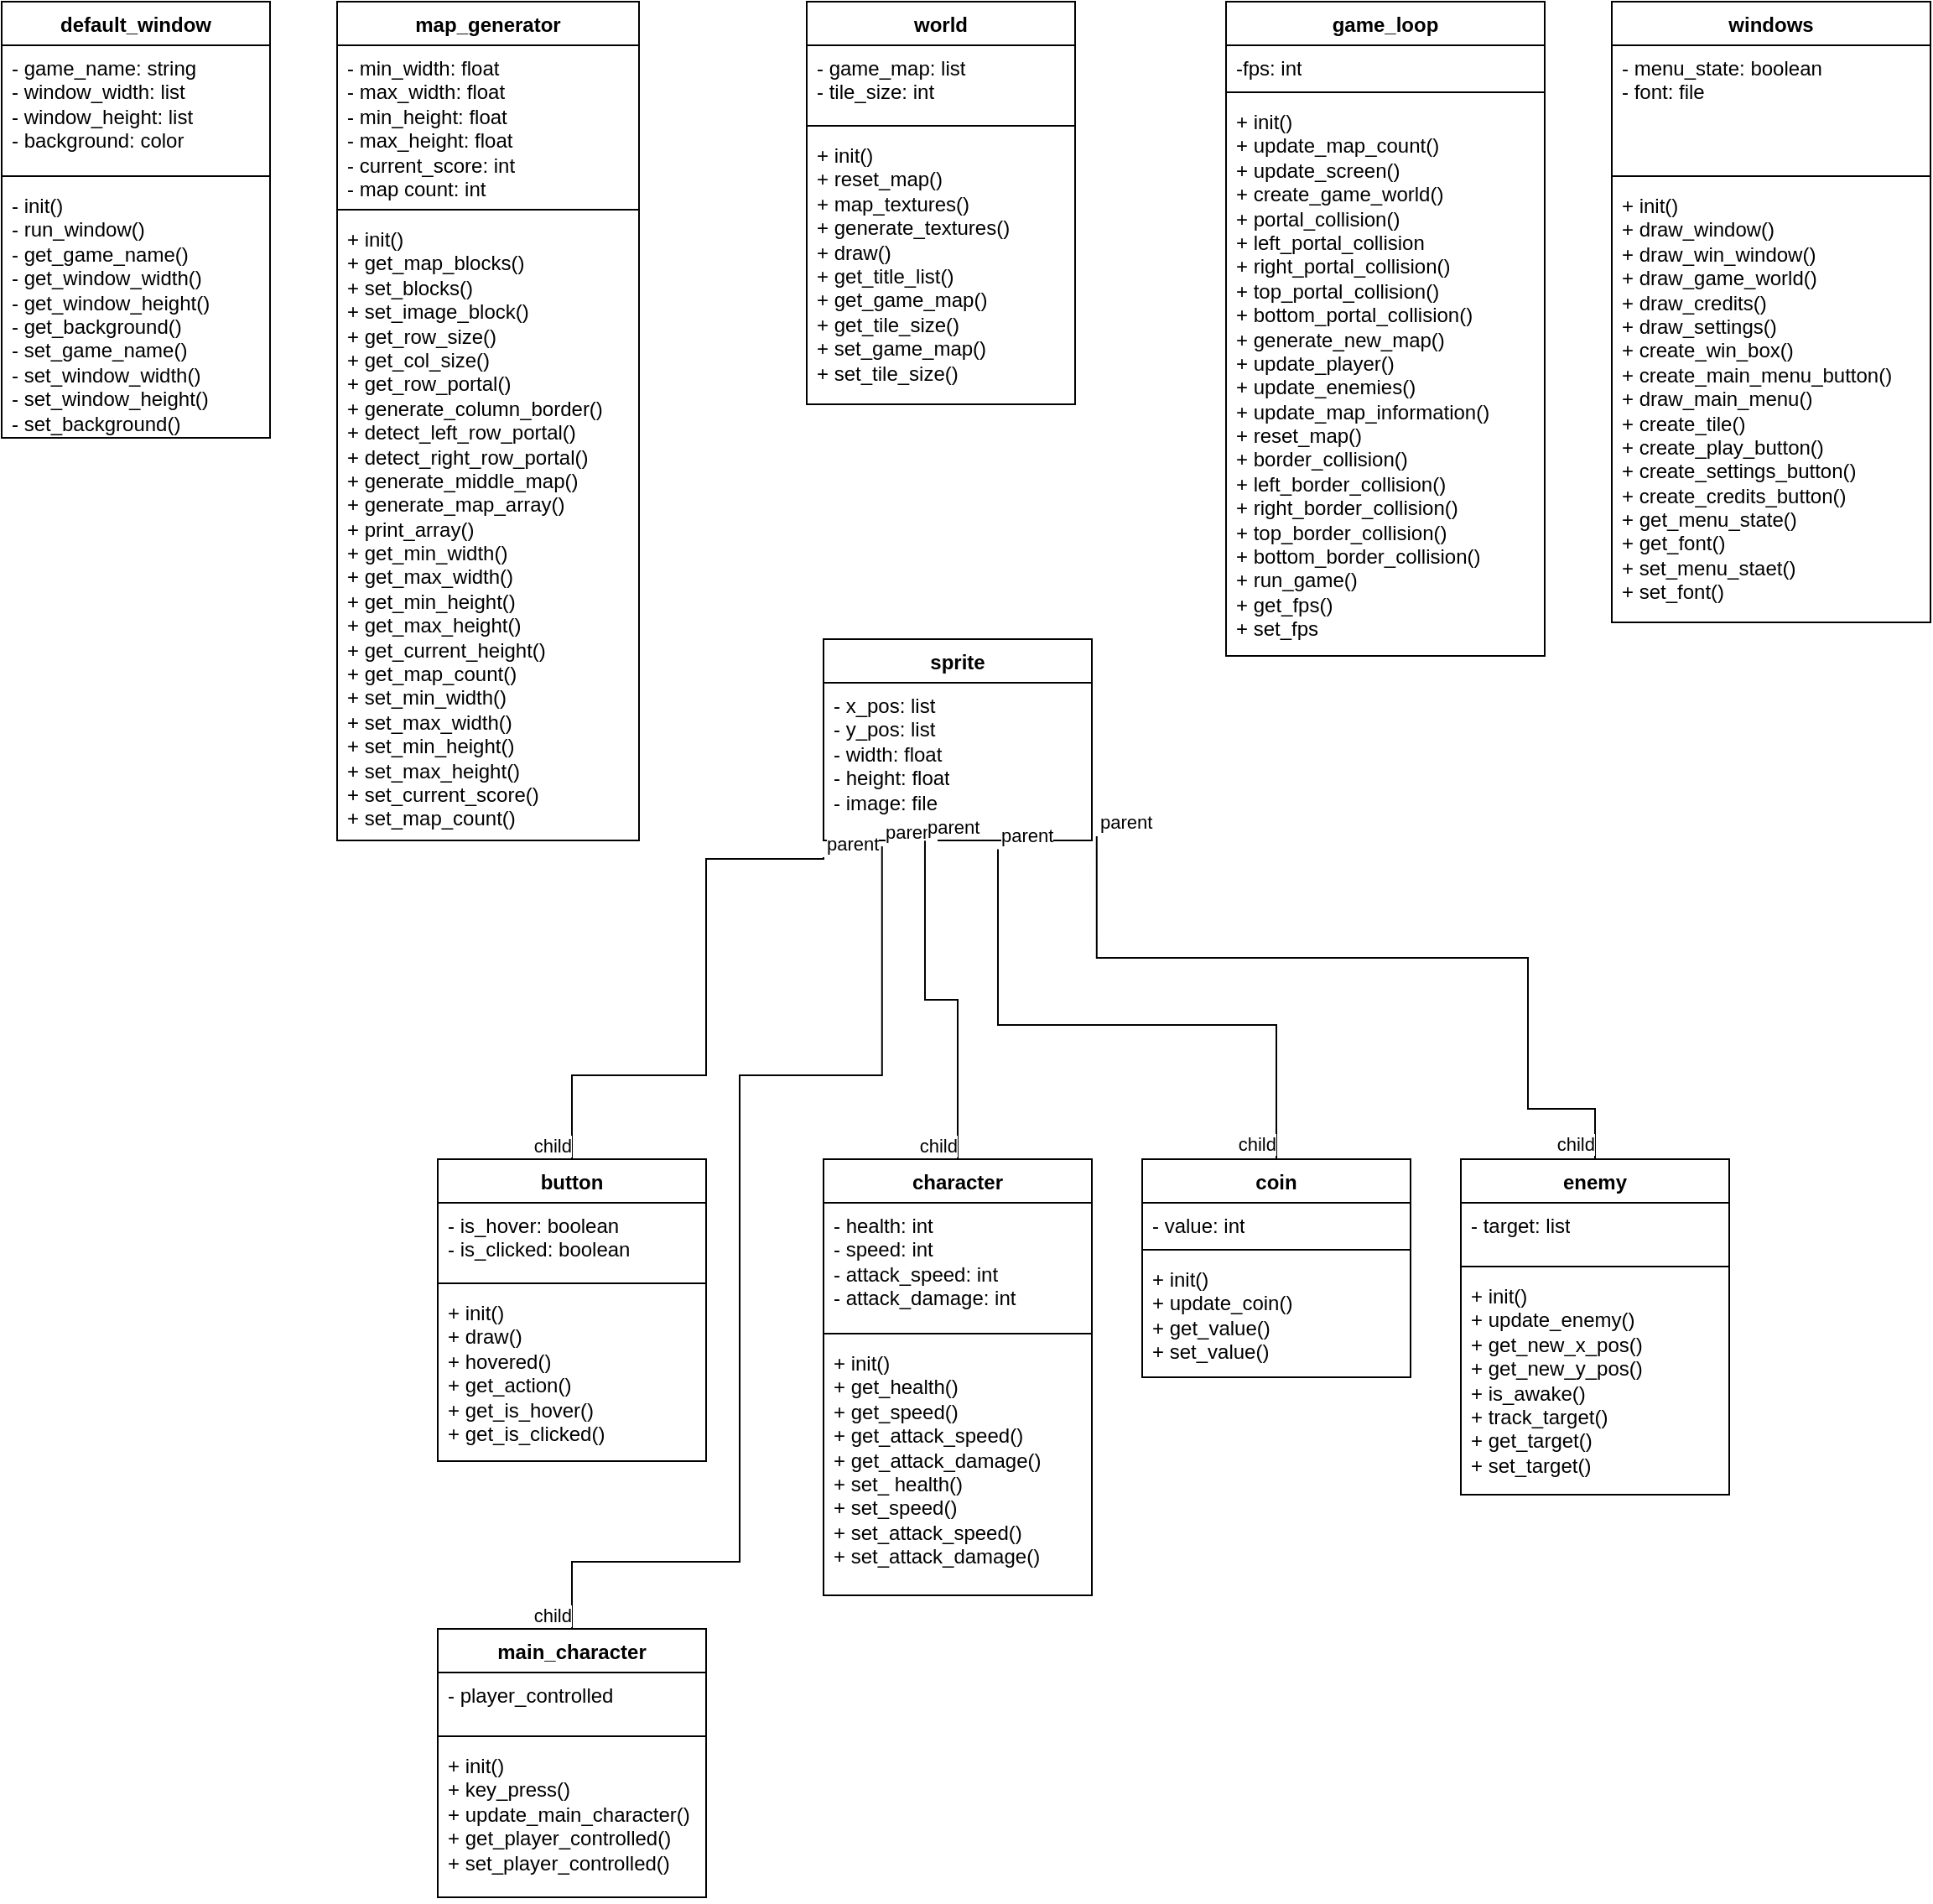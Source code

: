 <mxfile version="26.2.14">
  <diagram name="Page-1" id="sih7jR9s-x4tsVZy7PwF">
    <mxGraphModel dx="1339" dy="477" grid="1" gridSize="10" guides="1" tooltips="1" connect="1" arrows="1" fold="1" page="0" pageScale="1" pageWidth="850" pageHeight="1100" background="none" math="0" shadow="0">
      <root>
        <mxCell id="0" />
        <mxCell id="1" parent="0" />
        <mxCell id="3sxW6Q2TS6JDzRenD1Tk-10" value="sprite" style="swimlane;fontStyle=1;align=center;verticalAlign=top;childLayout=stackLayout;horizontal=1;startSize=26;horizontalStack=0;resizeParent=1;resizeParentMax=0;resizeLast=0;collapsible=1;marginBottom=0;whiteSpace=wrap;html=1;" parent="1" vertex="1">
          <mxGeometry x="290" y="460" width="160" height="120" as="geometry" />
        </mxCell>
        <mxCell id="3sxW6Q2TS6JDzRenD1Tk-11" value="- x_pos: list&lt;div&gt;- y_pos: list&lt;/div&gt;&lt;div&gt;- width: float&lt;/div&gt;&lt;div&gt;- height: float&lt;/div&gt;&lt;div&gt;- image: file&lt;/div&gt;" style="text;strokeColor=none;fillColor=none;align=left;verticalAlign=top;spacingLeft=4;spacingRight=4;overflow=hidden;rotatable=0;points=[[0,0.5],[1,0.5]];portConstraint=eastwest;whiteSpace=wrap;html=1;" parent="3sxW6Q2TS6JDzRenD1Tk-10" vertex="1">
          <mxGeometry y="26" width="160" height="94" as="geometry" />
        </mxCell>
        <mxCell id="3sxW6Q2TS6JDzRenD1Tk-69" value="default_window" style="swimlane;fontStyle=1;align=center;verticalAlign=top;childLayout=stackLayout;horizontal=1;startSize=26;horizontalStack=0;resizeParent=1;resizeParentMax=0;resizeLast=0;collapsible=1;marginBottom=0;whiteSpace=wrap;html=1;" parent="1" vertex="1">
          <mxGeometry x="-200" y="80" width="160" height="260" as="geometry" />
        </mxCell>
        <mxCell id="3sxW6Q2TS6JDzRenD1Tk-70" value="- game_name: string&lt;div&gt;- window_width: list&lt;/div&gt;&lt;div&gt;- window_height: list&lt;/div&gt;&lt;div&gt;- background: color&lt;/div&gt;" style="text;strokeColor=none;fillColor=none;align=left;verticalAlign=top;spacingLeft=4;spacingRight=4;overflow=hidden;rotatable=0;points=[[0,0.5],[1,0.5]];portConstraint=eastwest;whiteSpace=wrap;html=1;" parent="3sxW6Q2TS6JDzRenD1Tk-69" vertex="1">
          <mxGeometry y="26" width="160" height="74" as="geometry" />
        </mxCell>
        <mxCell id="3sxW6Q2TS6JDzRenD1Tk-71" value="" style="line;strokeWidth=1;fillColor=none;align=left;verticalAlign=middle;spacingTop=-1;spacingLeft=3;spacingRight=3;rotatable=0;labelPosition=right;points=[];portConstraint=eastwest;strokeColor=inherit;" parent="3sxW6Q2TS6JDzRenD1Tk-69" vertex="1">
          <mxGeometry y="100" width="160" height="8" as="geometry" />
        </mxCell>
        <mxCell id="3sxW6Q2TS6JDzRenD1Tk-72" value="- init()&lt;div&gt;- run_window()&lt;/div&gt;&lt;div&gt;- get_game_name()&lt;/div&gt;&lt;div&gt;- get_window_width()&lt;/div&gt;&lt;div&gt;- get_window_height()&lt;/div&gt;&lt;div&gt;- get_background()&lt;/div&gt;&lt;div&gt;- set_game_name()&lt;/div&gt;&lt;div&gt;- set_window_width()&lt;/div&gt;&lt;div&gt;- set_window_height()&lt;/div&gt;&lt;div&gt;- set_background()&lt;/div&gt;" style="text;strokeColor=none;fillColor=none;align=left;verticalAlign=top;spacingLeft=4;spacingRight=4;overflow=hidden;rotatable=0;points=[[0,0.5],[1,0.5]];portConstraint=eastwest;whiteSpace=wrap;html=1;" parent="3sxW6Q2TS6JDzRenD1Tk-69" vertex="1">
          <mxGeometry y="108" width="160" height="152" as="geometry" />
        </mxCell>
        <mxCell id="3sxW6Q2TS6JDzRenD1Tk-75" value="map_generator" style="swimlane;fontStyle=1;align=center;verticalAlign=top;childLayout=stackLayout;horizontal=1;startSize=26;horizontalStack=0;resizeParent=1;resizeParentMax=0;resizeLast=0;collapsible=1;marginBottom=0;whiteSpace=wrap;html=1;" parent="1" vertex="1">
          <mxGeometry y="80" width="180" height="500" as="geometry" />
        </mxCell>
        <mxCell id="3sxW6Q2TS6JDzRenD1Tk-76" value="- min_width: float&lt;div&gt;- max_width: float&lt;/div&gt;&lt;div&gt;- min_height: float&lt;/div&gt;&lt;div&gt;- max_height: float&lt;/div&gt;&lt;div&gt;- current_score: int&lt;/div&gt;&lt;div&gt;- map count: int&lt;/div&gt;" style="text;strokeColor=none;fillColor=none;align=left;verticalAlign=top;spacingLeft=4;spacingRight=4;overflow=hidden;rotatable=0;points=[[0,0.5],[1,0.5]];portConstraint=eastwest;whiteSpace=wrap;html=1;" parent="3sxW6Q2TS6JDzRenD1Tk-75" vertex="1">
          <mxGeometry y="26" width="180" height="94" as="geometry" />
        </mxCell>
        <mxCell id="3sxW6Q2TS6JDzRenD1Tk-77" value="" style="line;strokeWidth=1;fillColor=none;align=left;verticalAlign=middle;spacingTop=-1;spacingLeft=3;spacingRight=3;rotatable=0;labelPosition=right;points=[];portConstraint=eastwest;strokeColor=inherit;" parent="3sxW6Q2TS6JDzRenD1Tk-75" vertex="1">
          <mxGeometry y="120" width="180" height="8" as="geometry" />
        </mxCell>
        <mxCell id="3sxW6Q2TS6JDzRenD1Tk-80" value="+ init()&lt;div&gt;+ get_map_blocks()&lt;/div&gt;&lt;div&gt;+ set_blocks()&lt;/div&gt;&lt;div&gt;+ set_image_block()&lt;/div&gt;&lt;div&gt;+ get_row_size()&lt;/div&gt;&lt;div&gt;+ get_col_size()&lt;/div&gt;&lt;div&gt;+ get_row_portal()&lt;/div&gt;&lt;div&gt;+ generate_column_border()&lt;/div&gt;&lt;div&gt;+ detect_left_row_portal()&lt;/div&gt;&lt;div&gt;+ detect_right_row_portal()&lt;/div&gt;&lt;div&gt;+ generate_middle_map()&lt;/div&gt;&lt;div&gt;+ generate_map_array()&lt;/div&gt;&lt;div&gt;+ print_array()&lt;/div&gt;&lt;div&gt;+ get_min_width()&lt;/div&gt;&lt;div&gt;+ get_max_width()&lt;/div&gt;&lt;div&gt;+ get_min_height()&lt;br&gt;+ get_max_height()&lt;br&gt;+ get_current_height()&lt;/div&gt;&lt;div&gt;+ get_map_count()&lt;/div&gt;&lt;div&gt;+ set_min_width()&lt;/div&gt;&lt;div&gt;+ set_max_width()&lt;/div&gt;&lt;div&gt;+ set_min_height()&lt;/div&gt;&lt;div&gt;+ set_max_height()&lt;/div&gt;&lt;div&gt;+ set_current_score()&lt;/div&gt;&lt;div&gt;+ set_map_count()&lt;/div&gt;" style="text;strokeColor=none;fillColor=none;align=left;verticalAlign=top;spacingLeft=4;spacingRight=4;overflow=hidden;rotatable=0;points=[[0,0.5],[1,0.5]];portConstraint=eastwest;whiteSpace=wrap;html=1;" parent="3sxW6Q2TS6JDzRenD1Tk-75" vertex="1">
          <mxGeometry y="128" width="180" height="372" as="geometry" />
        </mxCell>
        <mxCell id="3sxW6Q2TS6JDzRenD1Tk-83" value="game_loop" style="swimlane;fontStyle=1;align=center;verticalAlign=top;childLayout=stackLayout;horizontal=1;startSize=26;horizontalStack=0;resizeParent=1;resizeParentMax=0;resizeLast=0;collapsible=1;marginBottom=0;whiteSpace=wrap;html=1;" parent="1" vertex="1">
          <mxGeometry x="530" y="80" width="190" height="390" as="geometry" />
        </mxCell>
        <mxCell id="3sxW6Q2TS6JDzRenD1Tk-84" value="-fps: int" style="text;strokeColor=none;fillColor=none;align=left;verticalAlign=top;spacingLeft=4;spacingRight=4;overflow=hidden;rotatable=0;points=[[0,0.5],[1,0.5]];portConstraint=eastwest;whiteSpace=wrap;html=1;" parent="3sxW6Q2TS6JDzRenD1Tk-83" vertex="1">
          <mxGeometry y="26" width="190" height="24" as="geometry" />
        </mxCell>
        <mxCell id="3sxW6Q2TS6JDzRenD1Tk-85" value="" style="line;strokeWidth=1;fillColor=none;align=left;verticalAlign=middle;spacingTop=-1;spacingLeft=3;spacingRight=3;rotatable=0;labelPosition=right;points=[];portConstraint=eastwest;strokeColor=inherit;" parent="3sxW6Q2TS6JDzRenD1Tk-83" vertex="1">
          <mxGeometry y="50" width="190" height="8" as="geometry" />
        </mxCell>
        <mxCell id="3sxW6Q2TS6JDzRenD1Tk-86" value="+ init()&lt;div&gt;+ update_map_count()&lt;/div&gt;&lt;div&gt;+ update_screen()&lt;/div&gt;&lt;div&gt;+ create_game_world()&lt;/div&gt;&lt;div&gt;+ portal_collision()&lt;/div&gt;&lt;div&gt;+ left_portal_collision&lt;/div&gt;&lt;div&gt;+ right_portal_collision()&lt;/div&gt;&lt;div&gt;+ top_portal_collision()&lt;/div&gt;&lt;div&gt;+ bottom_portal_collision()&lt;/div&gt;&lt;div&gt;+ generate_new_map()&lt;/div&gt;&lt;div&gt;+ update_player()&lt;/div&gt;&lt;div&gt;+ update_enemies()&lt;br&gt;+ update_map_information()&lt;/div&gt;&lt;div&gt;+ reset_map()&lt;/div&gt;&lt;div&gt;+ border_collision()&lt;/div&gt;&lt;div&gt;+ left_border_collision()&lt;/div&gt;&lt;div&gt;+ right_border_collision()&lt;/div&gt;&lt;div&gt;+ top_border_collision()&lt;/div&gt;&lt;div&gt;+ bottom_border_collision()&lt;/div&gt;&lt;div&gt;+ run_game()&lt;/div&gt;&lt;div&gt;+ get_fps()&lt;/div&gt;&lt;div&gt;+ set_fps&lt;/div&gt;" style="text;strokeColor=none;fillColor=none;align=left;verticalAlign=top;spacingLeft=4;spacingRight=4;overflow=hidden;rotatable=0;points=[[0,0.5],[1,0.5]];portConstraint=eastwest;whiteSpace=wrap;html=1;" parent="3sxW6Q2TS6JDzRenD1Tk-83" vertex="1">
          <mxGeometry y="58" width="190" height="332" as="geometry" />
        </mxCell>
        <mxCell id="3sxW6Q2TS6JDzRenD1Tk-88" value="windows" style="swimlane;fontStyle=1;align=center;verticalAlign=top;childLayout=stackLayout;horizontal=1;startSize=26;horizontalStack=0;resizeParent=1;resizeParentMax=0;resizeLast=0;collapsible=1;marginBottom=0;whiteSpace=wrap;html=1;" parent="1" vertex="1">
          <mxGeometry x="760" y="80" width="190" height="370" as="geometry" />
        </mxCell>
        <mxCell id="3sxW6Q2TS6JDzRenD1Tk-89" value="- menu_state: boolean&lt;div&gt;- font: file&lt;/div&gt;" style="text;strokeColor=none;fillColor=none;align=left;verticalAlign=top;spacingLeft=4;spacingRight=4;overflow=hidden;rotatable=0;points=[[0,0.5],[1,0.5]];portConstraint=eastwest;whiteSpace=wrap;html=1;" parent="3sxW6Q2TS6JDzRenD1Tk-88" vertex="1">
          <mxGeometry y="26" width="190" height="74" as="geometry" />
        </mxCell>
        <mxCell id="3sxW6Q2TS6JDzRenD1Tk-90" value="" style="line;strokeWidth=1;fillColor=none;align=left;verticalAlign=middle;spacingTop=-1;spacingLeft=3;spacingRight=3;rotatable=0;labelPosition=right;points=[];portConstraint=eastwest;strokeColor=inherit;" parent="3sxW6Q2TS6JDzRenD1Tk-88" vertex="1">
          <mxGeometry y="100" width="190" height="8" as="geometry" />
        </mxCell>
        <mxCell id="3sxW6Q2TS6JDzRenD1Tk-91" value="+ init()&lt;div&gt;+ draw_window()&lt;/div&gt;&lt;div&gt;+ draw_win_window()&lt;/div&gt;&lt;div&gt;+ draw_game_world()&lt;/div&gt;&lt;div&gt;+ draw_credits()&lt;/div&gt;&lt;div&gt;+ draw_settings()&lt;/div&gt;&lt;div&gt;+ create_win_box()&lt;/div&gt;&lt;div&gt;+ create_main_menu_button()&lt;/div&gt;&lt;div&gt;+ draw_main_menu()&lt;/div&gt;&lt;div&gt;+ create_tile()&lt;/div&gt;&lt;div&gt;+ create_play_button()&lt;/div&gt;&lt;div&gt;+ create_settings_button()&lt;/div&gt;&lt;div&gt;+ create_credits_button()&lt;/div&gt;&lt;div&gt;+ get_menu_state()&lt;/div&gt;&lt;div&gt;+ get_font()&lt;/div&gt;&lt;div&gt;+ set_menu_staet()&lt;/div&gt;&lt;div&gt;+ set_font()&lt;/div&gt;" style="text;strokeColor=none;fillColor=none;align=left;verticalAlign=top;spacingLeft=4;spacingRight=4;overflow=hidden;rotatable=0;points=[[0,0.5],[1,0.5]];portConstraint=eastwest;whiteSpace=wrap;html=1;" parent="3sxW6Q2TS6JDzRenD1Tk-88" vertex="1">
          <mxGeometry y="108" width="190" height="262" as="geometry" />
        </mxCell>
        <mxCell id="3sxW6Q2TS6JDzRenD1Tk-92" value="world" style="swimlane;fontStyle=1;align=center;verticalAlign=top;childLayout=stackLayout;horizontal=1;startSize=26;horizontalStack=0;resizeParent=1;resizeParentMax=0;resizeLast=0;collapsible=1;marginBottom=0;whiteSpace=wrap;html=1;movable=1;resizable=1;rotatable=1;deletable=1;editable=1;locked=0;connectable=1;" parent="1" vertex="1">
          <mxGeometry x="280" y="80" width="160" height="240" as="geometry" />
        </mxCell>
        <mxCell id="3sxW6Q2TS6JDzRenD1Tk-93" value="- game_map: list&lt;br&gt;- tile_size: int" style="text;strokeColor=none;fillColor=none;align=left;verticalAlign=top;spacingLeft=4;spacingRight=4;overflow=hidden;rotatable=1;points=[[0,0.5],[1,0.5]];portConstraint=eastwest;whiteSpace=wrap;html=1;movable=1;resizable=1;deletable=1;editable=1;locked=0;connectable=1;" parent="3sxW6Q2TS6JDzRenD1Tk-92" vertex="1">
          <mxGeometry y="26" width="160" height="44" as="geometry" />
        </mxCell>
        <mxCell id="3sxW6Q2TS6JDzRenD1Tk-94" value="" style="line;strokeWidth=1;fillColor=none;align=left;verticalAlign=middle;spacingTop=-1;spacingLeft=3;spacingRight=3;rotatable=0;labelPosition=right;points=[];portConstraint=eastwest;strokeColor=inherit;" parent="3sxW6Q2TS6JDzRenD1Tk-92" vertex="1">
          <mxGeometry y="70" width="160" height="8" as="geometry" />
        </mxCell>
        <mxCell id="3sxW6Q2TS6JDzRenD1Tk-95" value="+ init()&lt;br&gt;+ reset_map()&lt;br&gt;+ map_textures()&lt;br&gt;+ generate_textures()&lt;br&gt;+ draw()&lt;br&gt;+ get_title_list()&lt;br&gt;+ get_game_map()&lt;div&gt;+ get_tile_size()&lt;br&gt;+ set_game_map()&lt;br&gt;+ set_tile_size()&lt;/div&gt;" style="text;strokeColor=none;fillColor=none;align=left;verticalAlign=top;spacingLeft=4;spacingRight=4;overflow=hidden;rotatable=0;points=[[0,0.5],[1,0.5]];portConstraint=eastwest;whiteSpace=wrap;html=1;" parent="3sxW6Q2TS6JDzRenD1Tk-92" vertex="1">
          <mxGeometry y="78" width="160" height="162" as="geometry" />
        </mxCell>
        <mxCell id="3sxW6Q2TS6JDzRenD1Tk-96" value="" style="endArrow=none;html=1;edgeStyle=orthogonalEdgeStyle;rounded=0;exitX=0.218;exitY=1.037;exitDx=0;exitDy=0;exitPerimeter=0;entryX=0.5;entryY=0;entryDx=0;entryDy=0;" parent="1" source="3sxW6Q2TS6JDzRenD1Tk-11" target="3sxW6Q2TS6JDzRenD1Tk-124" edge="1">
          <mxGeometry relative="1" as="geometry">
            <mxPoint x="250" y="720" as="sourcePoint" />
            <mxPoint x="410" y="720" as="targetPoint" />
            <Array as="points">
              <mxPoint x="325" y="720" />
              <mxPoint x="240" y="720" />
              <mxPoint x="240" y="1010" />
              <mxPoint x="140" y="1010" />
            </Array>
          </mxGeometry>
        </mxCell>
        <mxCell id="3sxW6Q2TS6JDzRenD1Tk-97" value="parent" style="edgeLabel;resizable=0;html=1;align=left;verticalAlign=bottom;" parent="3sxW6Q2TS6JDzRenD1Tk-96" connectable="0" vertex="1">
          <mxGeometry x="-1" relative="1" as="geometry" />
        </mxCell>
        <mxCell id="3sxW6Q2TS6JDzRenD1Tk-98" value="child" style="edgeLabel;resizable=0;html=1;align=right;verticalAlign=bottom;" parent="3sxW6Q2TS6JDzRenD1Tk-96" connectable="0" vertex="1">
          <mxGeometry x="1" relative="1" as="geometry" />
        </mxCell>
        <mxCell id="3sxW6Q2TS6JDzRenD1Tk-99" value="" style="endArrow=none;html=1;edgeStyle=orthogonalEdgeStyle;rounded=0;entryX=0.5;entryY=0;entryDx=0;entryDy=0;exitX=0.65;exitY=1.056;exitDx=0;exitDy=0;exitPerimeter=0;" parent="1" source="3sxW6Q2TS6JDzRenD1Tk-11" target="3sxW6Q2TS6JDzRenD1Tk-120" edge="1">
          <mxGeometry relative="1" as="geometry">
            <mxPoint x="430" y="660" as="sourcePoint" />
            <mxPoint x="590" y="660" as="targetPoint" />
            <Array as="points">
              <mxPoint x="394" y="690" />
              <mxPoint x="560" y="690" />
            </Array>
          </mxGeometry>
        </mxCell>
        <mxCell id="3sxW6Q2TS6JDzRenD1Tk-100" value="parent" style="edgeLabel;resizable=0;html=1;align=left;verticalAlign=bottom;" parent="3sxW6Q2TS6JDzRenD1Tk-99" connectable="0" vertex="1">
          <mxGeometry x="-1" relative="1" as="geometry" />
        </mxCell>
        <mxCell id="3sxW6Q2TS6JDzRenD1Tk-101" value="child" style="edgeLabel;resizable=0;html=1;align=right;verticalAlign=bottom;" parent="3sxW6Q2TS6JDzRenD1Tk-99" connectable="0" vertex="1">
          <mxGeometry x="1" relative="1" as="geometry" />
        </mxCell>
        <mxCell id="3sxW6Q2TS6JDzRenD1Tk-102" value="" style="endArrow=none;html=1;edgeStyle=orthogonalEdgeStyle;rounded=0;entryX=0.5;entryY=0;entryDx=0;entryDy=0;" parent="1" target="3sxW6Q2TS6JDzRenD1Tk-112" edge="1">
          <mxGeometry relative="1" as="geometry">
            <mxPoint x="290" y="590" as="sourcePoint" />
            <mxPoint x="220" y="670" as="targetPoint" />
            <Array as="points">
              <mxPoint x="220" y="591" />
              <mxPoint x="220" y="720" />
              <mxPoint x="140" y="720" />
            </Array>
          </mxGeometry>
        </mxCell>
        <mxCell id="3sxW6Q2TS6JDzRenD1Tk-103" value="parent" style="edgeLabel;resizable=0;html=1;align=left;verticalAlign=bottom;" parent="3sxW6Q2TS6JDzRenD1Tk-102" connectable="0" vertex="1">
          <mxGeometry x="-1" relative="1" as="geometry" />
        </mxCell>
        <mxCell id="3sxW6Q2TS6JDzRenD1Tk-104" value="child" style="edgeLabel;resizable=0;html=1;align=right;verticalAlign=bottom;" parent="3sxW6Q2TS6JDzRenD1Tk-102" connectable="0" vertex="1">
          <mxGeometry x="1" relative="1" as="geometry" />
        </mxCell>
        <mxCell id="3sxW6Q2TS6JDzRenD1Tk-105" value="" style="endArrow=none;html=1;edgeStyle=orthogonalEdgeStyle;rounded=0;entryX=0.5;entryY=0;entryDx=0;entryDy=0;exitX=0.378;exitY=1.001;exitDx=0;exitDy=0;exitPerimeter=0;" parent="1" source="3sxW6Q2TS6JDzRenD1Tk-11" target="3sxW6Q2TS6JDzRenD1Tk-108" edge="1">
          <mxGeometry relative="1" as="geometry">
            <mxPoint x="270" y="640" as="sourcePoint" />
            <mxPoint x="430" y="640" as="targetPoint" />
            <Array as="points">
              <mxPoint x="350" y="675" />
              <mxPoint x="370" y="675" />
            </Array>
          </mxGeometry>
        </mxCell>
        <mxCell id="3sxW6Q2TS6JDzRenD1Tk-106" value="parent" style="edgeLabel;resizable=0;html=1;align=left;verticalAlign=bottom;" parent="3sxW6Q2TS6JDzRenD1Tk-105" connectable="0" vertex="1">
          <mxGeometry x="-1" relative="1" as="geometry" />
        </mxCell>
        <mxCell id="3sxW6Q2TS6JDzRenD1Tk-107" value="child" style="edgeLabel;resizable=0;html=1;align=right;verticalAlign=bottom;" parent="3sxW6Q2TS6JDzRenD1Tk-105" connectable="0" vertex="1">
          <mxGeometry x="1" relative="1" as="geometry" />
        </mxCell>
        <mxCell id="3sxW6Q2TS6JDzRenD1Tk-108" value="character" style="swimlane;fontStyle=1;align=center;verticalAlign=top;childLayout=stackLayout;horizontal=1;startSize=26;horizontalStack=0;resizeParent=1;resizeParentMax=0;resizeLast=0;collapsible=1;marginBottom=0;whiteSpace=wrap;html=1;movable=1;resizable=1;rotatable=1;deletable=1;editable=1;locked=0;connectable=1;" parent="1" vertex="1">
          <mxGeometry x="290" y="770" width="160" height="260" as="geometry" />
        </mxCell>
        <mxCell id="3sxW6Q2TS6JDzRenD1Tk-109" value="- health: int&lt;div&gt;- speed: int&lt;/div&gt;&lt;div&gt;- attack_speed: int&lt;/div&gt;&lt;div&gt;- attack_damage: int&lt;/div&gt;" style="text;strokeColor=none;fillColor=none;align=left;verticalAlign=top;spacingLeft=4;spacingRight=4;overflow=hidden;rotatable=1;points=[[0,0.5],[1,0.5]];portConstraint=eastwest;whiteSpace=wrap;html=1;movable=1;resizable=1;deletable=1;editable=1;locked=0;connectable=1;" parent="3sxW6Q2TS6JDzRenD1Tk-108" vertex="1">
          <mxGeometry y="26" width="160" height="74" as="geometry" />
        </mxCell>
        <mxCell id="3sxW6Q2TS6JDzRenD1Tk-110" value="" style="line;strokeWidth=1;fillColor=none;align=left;verticalAlign=middle;spacingTop=-1;spacingLeft=3;spacingRight=3;rotatable=0;labelPosition=right;points=[];portConstraint=eastwest;strokeColor=inherit;" parent="3sxW6Q2TS6JDzRenD1Tk-108" vertex="1">
          <mxGeometry y="100" width="160" height="8" as="geometry" />
        </mxCell>
        <mxCell id="3sxW6Q2TS6JDzRenD1Tk-111" value="+ init()&lt;br&gt;+ get_health()&lt;br&gt;+ get_speed()&lt;br&gt;+ get_attack_speed()&lt;br&gt;+ get_attack_damage()&lt;br&gt;+ set_ health()&lt;br&gt;+ set_speed()&lt;br&gt;+ set_attack_speed()&lt;br&gt;+ set_attack_damage()" style="text;strokeColor=none;fillColor=none;align=left;verticalAlign=top;spacingLeft=4;spacingRight=4;overflow=hidden;rotatable=0;points=[[0,0.5],[1,0.5]];portConstraint=eastwest;whiteSpace=wrap;html=1;" parent="3sxW6Q2TS6JDzRenD1Tk-108" vertex="1">
          <mxGeometry y="108" width="160" height="152" as="geometry" />
        </mxCell>
        <mxCell id="3sxW6Q2TS6JDzRenD1Tk-112" value="button" style="swimlane;fontStyle=1;align=center;verticalAlign=top;childLayout=stackLayout;horizontal=1;startSize=26;horizontalStack=0;resizeParent=1;resizeParentMax=0;resizeLast=0;collapsible=1;marginBottom=0;whiteSpace=wrap;html=1;movable=1;resizable=1;rotatable=1;deletable=1;editable=1;locked=0;connectable=1;" parent="1" vertex="1">
          <mxGeometry x="60" y="770" width="160" height="180" as="geometry" />
        </mxCell>
        <mxCell id="3sxW6Q2TS6JDzRenD1Tk-113" value="- is_hover: boolean&lt;div&gt;- is_clicked: boolean&lt;/div&gt;" style="text;strokeColor=none;fillColor=none;align=left;verticalAlign=top;spacingLeft=4;spacingRight=4;overflow=hidden;rotatable=1;points=[[0,0.5],[1,0.5]];portConstraint=eastwest;whiteSpace=wrap;html=1;movable=1;resizable=1;deletable=1;editable=1;locked=0;connectable=1;" parent="3sxW6Q2TS6JDzRenD1Tk-112" vertex="1">
          <mxGeometry y="26" width="160" height="44" as="geometry" />
        </mxCell>
        <mxCell id="3sxW6Q2TS6JDzRenD1Tk-114" value="" style="line;strokeWidth=1;fillColor=none;align=left;verticalAlign=middle;spacingTop=-1;spacingLeft=3;spacingRight=3;rotatable=0;labelPosition=right;points=[];portConstraint=eastwest;strokeColor=inherit;" parent="3sxW6Q2TS6JDzRenD1Tk-112" vertex="1">
          <mxGeometry y="70" width="160" height="8" as="geometry" />
        </mxCell>
        <mxCell id="3sxW6Q2TS6JDzRenD1Tk-115" value="+ init()&lt;br&gt;+ draw()&lt;br&gt;+ hovered()&lt;br&gt;+ get_action()&lt;br&gt;+ get_is_hover()&lt;br&gt;+ get_is_clicked()" style="text;strokeColor=none;fillColor=none;align=left;verticalAlign=top;spacingLeft=4;spacingRight=4;overflow=hidden;rotatable=0;points=[[0,0.5],[1,0.5]];portConstraint=eastwest;whiteSpace=wrap;html=1;" parent="3sxW6Q2TS6JDzRenD1Tk-112" vertex="1">
          <mxGeometry y="78" width="160" height="102" as="geometry" />
        </mxCell>
        <mxCell id="3sxW6Q2TS6JDzRenD1Tk-116" value="enemy" style="swimlane;fontStyle=1;align=center;verticalAlign=top;childLayout=stackLayout;horizontal=1;startSize=26;horizontalStack=0;resizeParent=1;resizeParentMax=0;resizeLast=0;collapsible=1;marginBottom=0;whiteSpace=wrap;html=1;movable=1;resizable=1;rotatable=1;deletable=1;editable=1;locked=0;connectable=1;" parent="1" vertex="1">
          <mxGeometry x="670" y="770" width="160" height="200" as="geometry" />
        </mxCell>
        <mxCell id="3sxW6Q2TS6JDzRenD1Tk-117" value="- target: list" style="text;strokeColor=none;fillColor=none;align=left;verticalAlign=top;spacingLeft=4;spacingRight=4;overflow=hidden;rotatable=1;points=[[0,0.5],[1,0.5]];portConstraint=eastwest;whiteSpace=wrap;html=1;movable=1;resizable=1;deletable=1;editable=1;locked=0;connectable=1;" parent="3sxW6Q2TS6JDzRenD1Tk-116" vertex="1">
          <mxGeometry y="26" width="160" height="34" as="geometry" />
        </mxCell>
        <mxCell id="3sxW6Q2TS6JDzRenD1Tk-118" value="" style="line;strokeWidth=1;fillColor=none;align=left;verticalAlign=middle;spacingTop=-1;spacingLeft=3;spacingRight=3;rotatable=0;labelPosition=right;points=[];portConstraint=eastwest;strokeColor=inherit;" parent="3sxW6Q2TS6JDzRenD1Tk-116" vertex="1">
          <mxGeometry y="60" width="160" height="8" as="geometry" />
        </mxCell>
        <mxCell id="3sxW6Q2TS6JDzRenD1Tk-119" value="+ init()&lt;br&gt;+ update_enemy()&lt;br&gt;+ get_new_x_pos()&lt;br&gt;+ get_new_y_pos()&lt;br&gt;+ is_awake()&lt;br&gt;+ track_target()&lt;br&gt;+ get_target()&lt;br&gt;+ set_target()" style="text;strokeColor=none;fillColor=none;align=left;verticalAlign=top;spacingLeft=4;spacingRight=4;overflow=hidden;rotatable=0;points=[[0,0.5],[1,0.5]];portConstraint=eastwest;whiteSpace=wrap;html=1;" parent="3sxW6Q2TS6JDzRenD1Tk-116" vertex="1">
          <mxGeometry y="68" width="160" height="132" as="geometry" />
        </mxCell>
        <mxCell id="3sxW6Q2TS6JDzRenD1Tk-120" value="coin" style="swimlane;fontStyle=1;align=center;verticalAlign=top;childLayout=stackLayout;horizontal=1;startSize=26;horizontalStack=0;resizeParent=1;resizeParentMax=0;resizeLast=0;collapsible=1;marginBottom=0;whiteSpace=wrap;html=1;movable=1;resizable=1;rotatable=1;deletable=1;editable=1;locked=0;connectable=1;" parent="1" vertex="1">
          <mxGeometry x="480" y="770" width="160" height="130" as="geometry" />
        </mxCell>
        <mxCell id="3sxW6Q2TS6JDzRenD1Tk-121" value="- value: int" style="text;strokeColor=none;fillColor=none;align=left;verticalAlign=top;spacingLeft=4;spacingRight=4;overflow=hidden;rotatable=1;points=[[0,0.5],[1,0.5]];portConstraint=eastwest;whiteSpace=wrap;html=1;movable=1;resizable=1;deletable=1;editable=1;locked=0;connectable=1;" parent="3sxW6Q2TS6JDzRenD1Tk-120" vertex="1">
          <mxGeometry y="26" width="160" height="24" as="geometry" />
        </mxCell>
        <mxCell id="3sxW6Q2TS6JDzRenD1Tk-122" value="" style="line;strokeWidth=1;fillColor=none;align=left;verticalAlign=middle;spacingTop=-1;spacingLeft=3;spacingRight=3;rotatable=0;labelPosition=right;points=[];portConstraint=eastwest;strokeColor=inherit;" parent="3sxW6Q2TS6JDzRenD1Tk-120" vertex="1">
          <mxGeometry y="50" width="160" height="8" as="geometry" />
        </mxCell>
        <mxCell id="3sxW6Q2TS6JDzRenD1Tk-123" value="+ init()&lt;br&gt;+ update_coin()&lt;br&gt;+ get_value()&lt;br&gt;+ set_value()" style="text;strokeColor=none;fillColor=none;align=left;verticalAlign=top;spacingLeft=4;spacingRight=4;overflow=hidden;rotatable=0;points=[[0,0.5],[1,0.5]];portConstraint=eastwest;whiteSpace=wrap;html=1;" parent="3sxW6Q2TS6JDzRenD1Tk-120" vertex="1">
          <mxGeometry y="58" width="160" height="72" as="geometry" />
        </mxCell>
        <mxCell id="3sxW6Q2TS6JDzRenD1Tk-124" value="main_character" style="swimlane;fontStyle=1;align=center;verticalAlign=top;childLayout=stackLayout;horizontal=1;startSize=26;horizontalStack=0;resizeParent=1;resizeParentMax=0;resizeLast=0;collapsible=1;marginBottom=0;whiteSpace=wrap;html=1;movable=1;resizable=1;rotatable=1;deletable=1;editable=1;locked=0;connectable=1;" parent="1" vertex="1">
          <mxGeometry x="60" y="1050" width="160" height="160" as="geometry" />
        </mxCell>
        <mxCell id="3sxW6Q2TS6JDzRenD1Tk-125" value="- player_controlled" style="text;strokeColor=none;fillColor=none;align=left;verticalAlign=top;spacingLeft=4;spacingRight=4;overflow=hidden;rotatable=1;points=[[0,0.5],[1,0.5]];portConstraint=eastwest;whiteSpace=wrap;html=1;movable=1;resizable=1;deletable=1;editable=1;locked=0;connectable=1;" parent="3sxW6Q2TS6JDzRenD1Tk-124" vertex="1">
          <mxGeometry y="26" width="160" height="34" as="geometry" />
        </mxCell>
        <mxCell id="3sxW6Q2TS6JDzRenD1Tk-126" value="" style="line;strokeWidth=1;fillColor=none;align=left;verticalAlign=middle;spacingTop=-1;spacingLeft=3;spacingRight=3;rotatable=0;labelPosition=right;points=[];portConstraint=eastwest;strokeColor=inherit;" parent="3sxW6Q2TS6JDzRenD1Tk-124" vertex="1">
          <mxGeometry y="60" width="160" height="8" as="geometry" />
        </mxCell>
        <mxCell id="3sxW6Q2TS6JDzRenD1Tk-127" value="+ init()&lt;br&gt;+ key_press()&lt;br&gt;+ update_main_character()&lt;br&gt;+ get_player_controlled()&lt;br&gt;+ set_player_controlled()" style="text;strokeColor=none;fillColor=none;align=left;verticalAlign=top;spacingLeft=4;spacingRight=4;overflow=hidden;rotatable=0;points=[[0,0.5],[1,0.5]];portConstraint=eastwest;whiteSpace=wrap;html=1;" parent="3sxW6Q2TS6JDzRenD1Tk-124" vertex="1">
          <mxGeometry y="68" width="160" height="92" as="geometry" />
        </mxCell>
        <mxCell id="3sxW6Q2TS6JDzRenD1Tk-128" value="" style="endArrow=none;html=1;edgeStyle=orthogonalEdgeStyle;rounded=0;entryX=0.5;entryY=0;entryDx=0;entryDy=0;exitX=1.018;exitY=0.974;exitDx=0;exitDy=0;exitPerimeter=0;" parent="1" source="3sxW6Q2TS6JDzRenD1Tk-11" target="3sxW6Q2TS6JDzRenD1Tk-116" edge="1">
          <mxGeometry relative="1" as="geometry">
            <mxPoint x="460" y="590" as="sourcePoint" />
            <mxPoint x="710" y="650" as="targetPoint" />
            <Array as="points">
              <mxPoint x="453" y="650" />
              <mxPoint x="710" y="650" />
              <mxPoint x="710" y="740" />
              <mxPoint x="750" y="740" />
            </Array>
          </mxGeometry>
        </mxCell>
        <mxCell id="3sxW6Q2TS6JDzRenD1Tk-129" value="parent" style="edgeLabel;resizable=0;html=1;align=left;verticalAlign=bottom;" parent="3sxW6Q2TS6JDzRenD1Tk-128" connectable="0" vertex="1">
          <mxGeometry x="-1" relative="1" as="geometry" />
        </mxCell>
        <mxCell id="3sxW6Q2TS6JDzRenD1Tk-130" value="child" style="edgeLabel;resizable=0;html=1;align=right;verticalAlign=bottom;" parent="3sxW6Q2TS6JDzRenD1Tk-128" connectable="0" vertex="1">
          <mxGeometry x="1" relative="1" as="geometry" />
        </mxCell>
      </root>
    </mxGraphModel>
  </diagram>
</mxfile>
